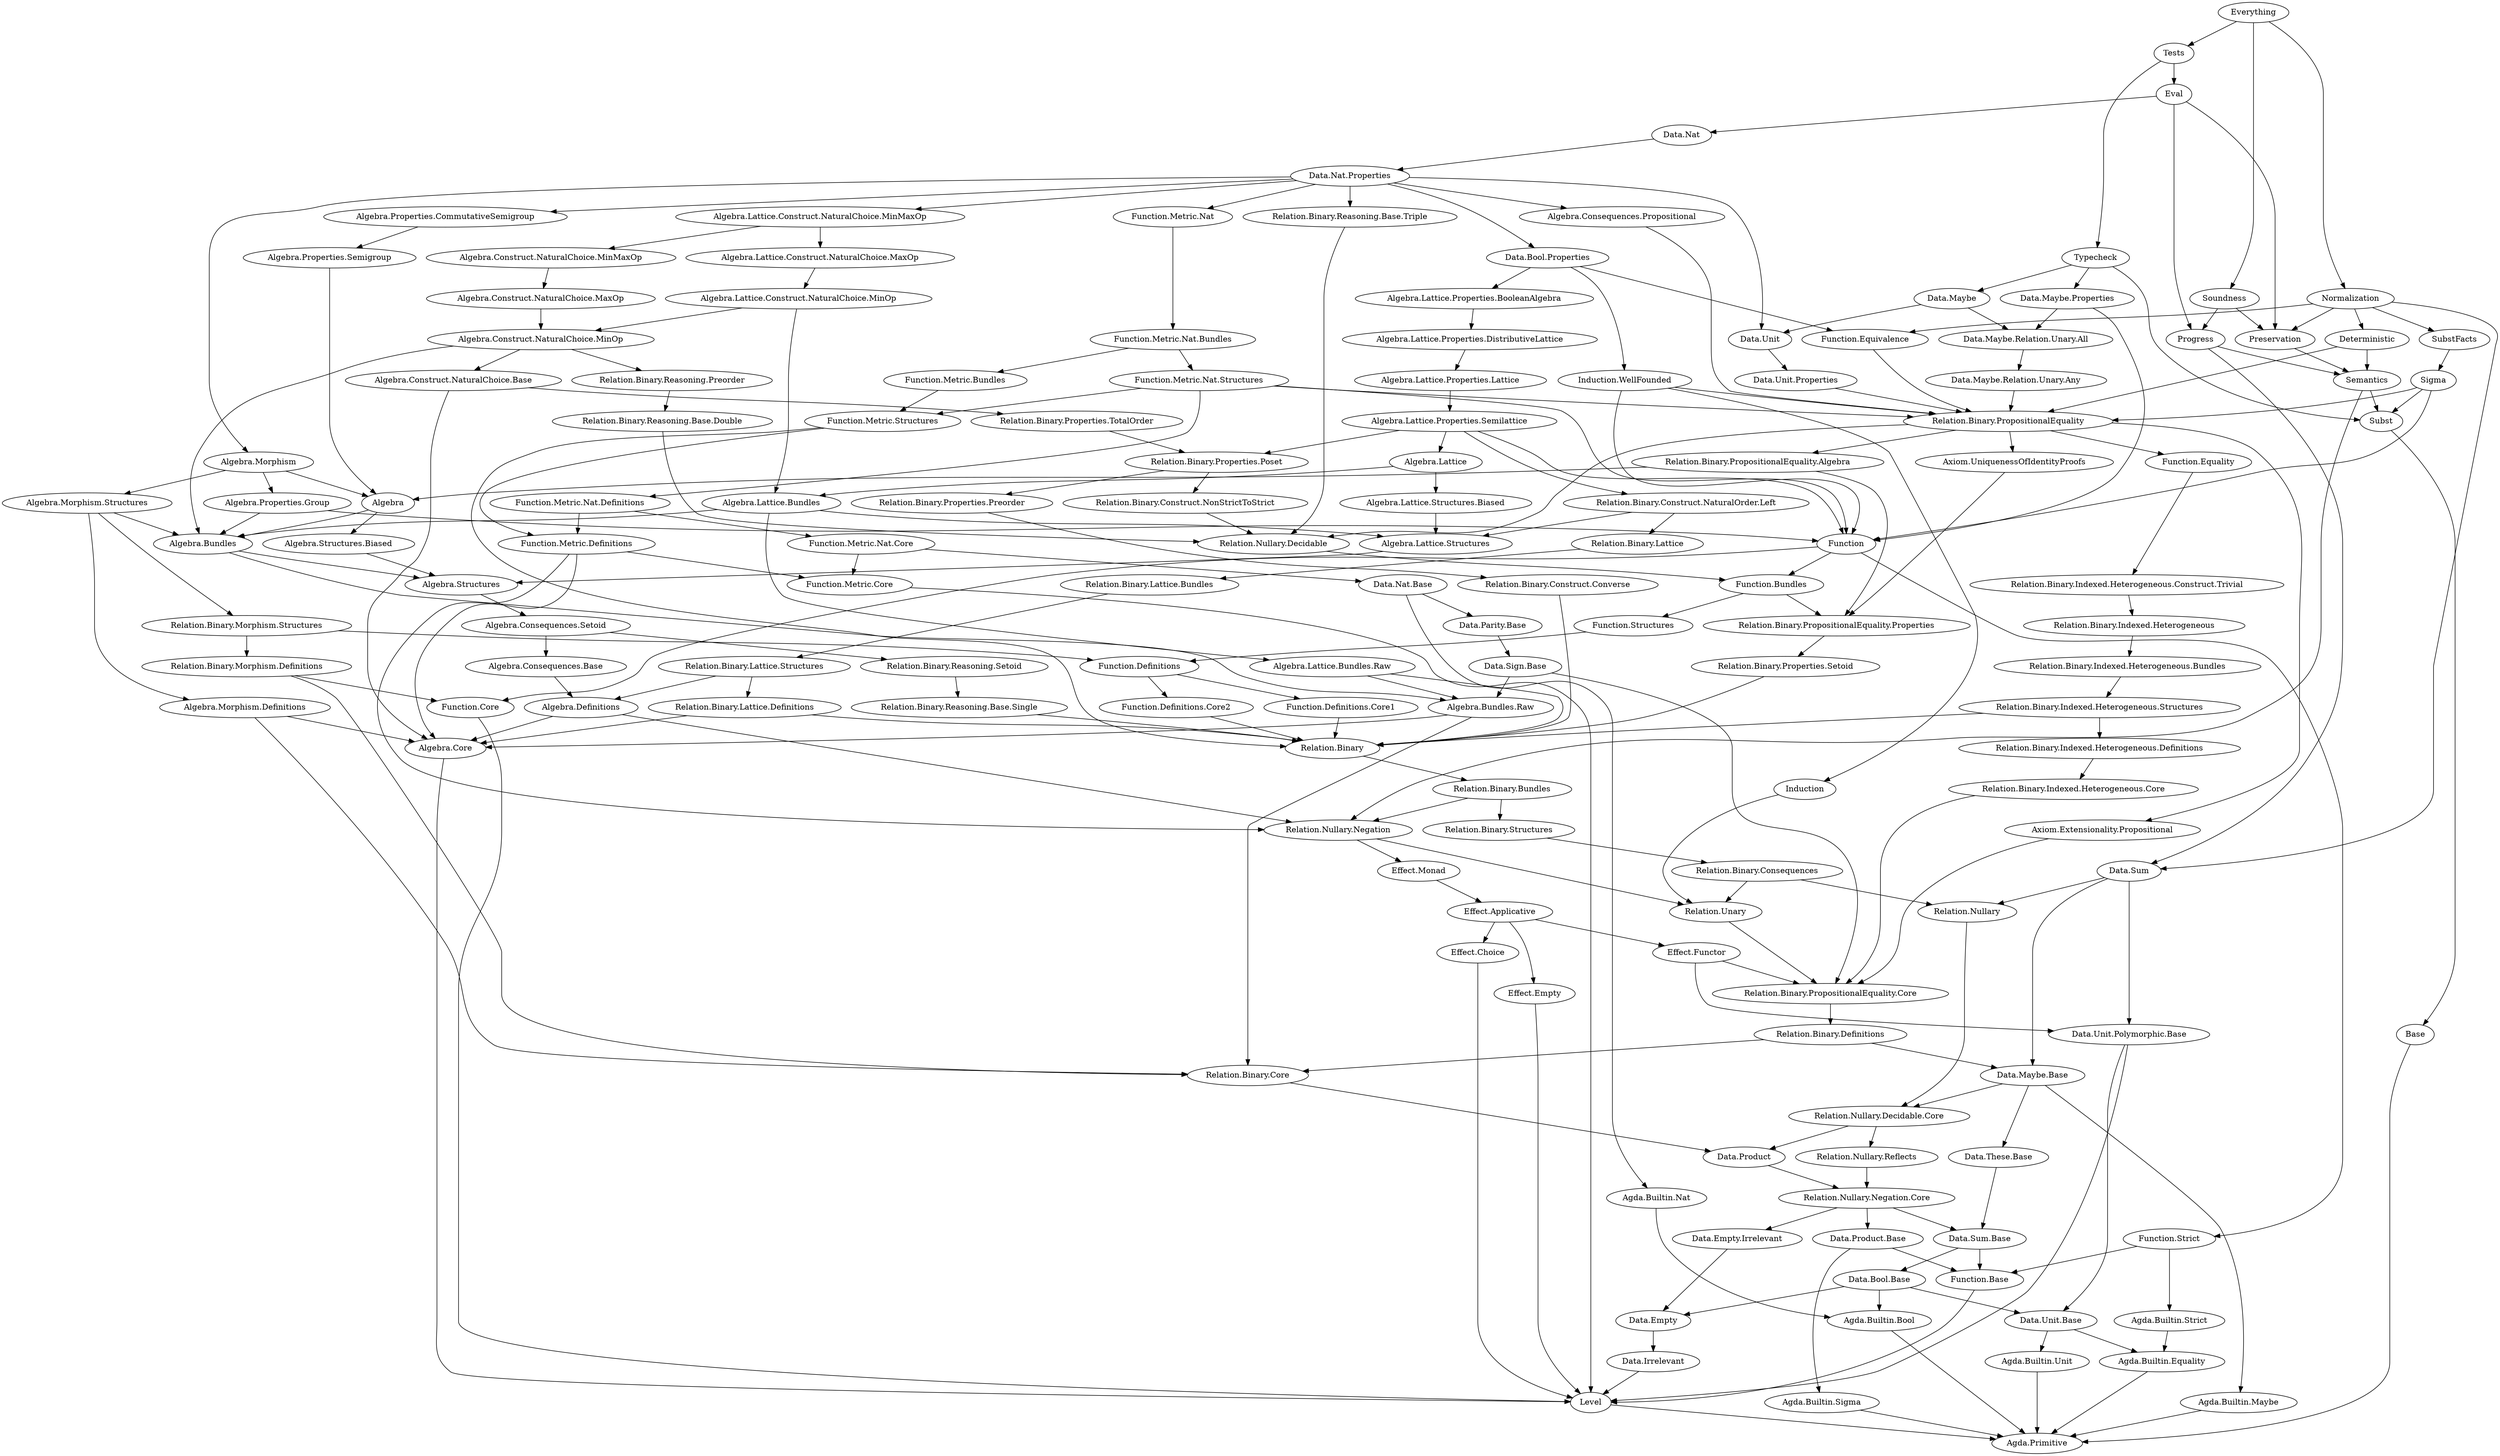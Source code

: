 digraph dependencies {
   m0[label="Data.These.Base"];
   m1[label="Algebra.Lattice.Construct.NaturalChoice.MinOp"];
   m2[label="Subst"];
   m3[label="Data.Irrelevant"];
   m4[label="Relation.Binary.Indexed.Heterogeneous.Bundles"];
   m5[label="Relation.Binary.Reasoning.Setoid"];
   m6[label="SubstFacts"];
   m7[label="Algebra.Construct.NaturalChoice.Base"];
   m8[label="Preservation"];
   m9[label="Algebra.Definitions"];
   m10[label="Agda.Builtin.Equality"];
   m11[label="Relation.Binary.Indexed.Heterogeneous"];
   m12[label="Algebra.Lattice.Structures"];
   m13[label="Algebra.Consequences.Propositional"];
   m14[label="Relation.Binary.Structures"];
   m15[label="Function.Metric.Core"];
   m16[label="Algebra"];
   m17[label="Relation.Binary.Reasoning.Base.Double"];
   m18[label="Semantics"];
   m19[label="Relation.Binary"];
   m20[label="Algebra.Structures.Biased"];
   m21[label="Relation.Nullary"];
   m22[label="Algebra.Construct.NaturalChoice.MaxOp"];
   m23[label="Data.Maybe.Relation.Unary.All"];
   m24[label="Algebra.Construct.NaturalChoice.MinOp"];
   m25[label="Function.Definitions.Core1"];
   m26[label="Algebra.Lattice.Bundles"];
   m27[label="Agda.Builtin.Bool"];
   m28[label="Function.Strict"];
   m29[label="Relation.Binary.PropositionalEquality.Algebra"];
   m30[label="Data.Sum"];
   m31[label="Relation.Binary.PropositionalEquality"];
   m32[label="Function.Definitions.Core2"];
   m33[label="Data.Unit.Properties"];
   m34[label="Function.Equivalence"];
   m35[label="Relation.Unary"];
   m36[label="Relation.Binary.Properties.TotalOrder"];
   m37[label="Relation.Binary.Properties.Poset"];
   m38[label="Relation.Binary.Lattice.Structures"];
   m39[label="Algebra.Lattice.Construct.NaturalChoice.MinMaxOp"];
   m40[label="Relation.Nullary.Reflects"];
   m41[label="Relation.Binary.Definitions"];
   m42[label="Algebra.Bundles"];
   m43[label="Relation.Binary.Morphism.Definitions"];
   m44[label="Data.Unit"];
   m45[label="Effect.Monad"];
   m46[label="Function.Equality"];
   m47[label="Relation.Binary.Indexed.Heterogeneous.Structures"];
   m48[label="Algebra.Lattice.Properties.DistributiveLattice"];
   m49[label="Relation.Binary.PropositionalEquality.Core"];
   m50[label="Algebra.Lattice"];
   m51[label="Agda.Builtin.Strict"];
   m52[label="Data.Nat.Properties"];
   m53[label="Data.Empty.Irrelevant"];
   m54[label="Data.Unit.Base"];
   m55[label="Algebra.Properties.Group"];
   m56[label="Relation.Binary.Consequences"];
   m57[label="Soundness"];
   m58[label="Progress"];
   m59[label="Effect.Empty"];
   m60[label="Algebra.Consequences.Setoid"];
   m61[label="Relation.Binary.Morphism.Structures"];
   m62[label="Function.Metric.Bundles"];
   m63[label="Relation.Binary.Indexed.Heterogeneous.Construct.Trivial"];
   m64[label="Relation.Binary.Reasoning.Base.Single"];
   m65[label="Relation.Nullary.Decidable"];
   m66[label="Relation.Binary.Properties.Preorder"];
   m67[label="Data.Parity.Base"];
   m68[label="Typecheck"];
   m69[label="Relation.Binary.Properties.Setoid"];
   m70[label="Tests"];
   m71[label="Function.Metric.Nat.Bundles"];
   m72[label="Relation.Binary.Reasoning.Base.Triple"];
   m73[label="Algebra.Morphism.Structures"];
   m74[label="Effect.Choice"];
   m75[label="Data.Maybe.Properties"];
   m76[label="Data.Sum.Base"];
   m77[label="Algebra.Lattice.Structures.Biased"];
   m78[label="Axiom.UniquenessOfIdentityProofs"];
   m79[label="Relation.Binary.Lattice"];
   m80[label="Function.Definitions"];
   m81[label="Relation.Binary.Construct.NaturalOrder.Left"];
   m82[label="Function.Base"];
   m83[label="Axiom.Extensionality.Propositional"];
   m84[label="Agda.Primitive"];
   m85[label="Deterministic"];
   m86[label="Data.Bool.Base"];
   m87[label="Algebra.Core"];
   m88[label="Base"];
   m89[label="Function.Metric.Structures"];
   m90[label="Algebra.Structures"];
   m91[label="Function.Structures"];
   m92[label="Induction.WellFounded"];
   m93[label="Induction"];
   m94[label="Relation.Binary.Lattice.Bundles"];
   m95[label="Algebra.Morphism"];
   m96[label="Algebra.Lattice.Bundles.Raw"];
   m97[label="Relation.Binary.Indexed.Heterogeneous.Core"];
   m98[label="Data.Nat.Base"];
   m99[label="Normalization"];
   m100[label="Relation.Binary.Lattice.Definitions"];
   m101[label="Algebra.Lattice.Properties.BooleanAlgebra"];
   m102[label="Relation.Binary.PropositionalEquality.Properties"];
   m103[label="Algebra.Lattice.Properties.Semilattice"];
   m104[label="Data.Maybe"];
   m105[label="Algebra.Consequences.Base"];
   m106[label="Agda.Builtin.Nat"];
   m107[label="Agda.Builtin.Unit"];
   m108[label="Relation.Nullary.Negation.Core"];
   m109[label="Algebra.Properties.Semigroup"];
   m110[label="Data.Product.Base"];
   m111[label="Algebra.Bundles.Raw"];
   m112[label="Relation.Binary.Construct.Converse"];
   m113[label="Eval"];
   m114[label="Relation.Nullary.Negation"];
   m115[label="Data.Sign.Base"];
   m116[label="Data.Nat"];
   m117[label="Data.Maybe.Base"];
   m118[label="Data.Unit.Polymorphic.Base"];
   m119[label="Sigma"];
   m120[label="Algebra.Properties.CommutativeSemigroup"];
   m121[label="Function.Metric.Nat.Definitions"];
   m122[label="Algebra.Morphism.Definitions"];
   m123[label="Everything"];
   m124[label="Function.Metric.Nat"];
   m125[label="Data.Empty"];
   m126[label="Agda.Builtin.Maybe"];
   m127[label="Function.Metric.Definitions"];
   m128[label="Agda.Builtin.Sigma"];
   m129[label="Relation.Binary.Construct.NonStrictToStrict"];
   m130[label="Effect.Functor"];
   m131[label="Relation.Binary.Bundles"];
   m132[label="Function.Bundles"];
   m133[label="Function.Core"];
   m134[label="Relation.Nullary.Decidable.Core"];
   m135[label="Relation.Binary.Reasoning.Preorder"];
   m136[label="Relation.Binary.Indexed.Heterogeneous.Definitions"];
   m137[label="Data.Product"];
   m138[label="Data.Maybe.Relation.Unary.Any"];
   m139[label="Function.Metric.Nat.Core"];
   m140[label="Data.Bool.Properties"];
   m141[label="Function"];
   m142[label="Effect.Applicative"];
   m143[label="Relation.Binary.Core"];
   m144[label="Algebra.Lattice.Properties.Lattice"];
   m145[label="Algebra.Construct.NaturalChoice.MinMaxOp"];
   m146[label="Algebra.Lattice.Construct.NaturalChoice.MaxOp"];
   m147[label="Function.Metric.Nat.Structures"];
   m148[label="Level"];
   m0 -> m76;
   m1 -> m24;
   m1 -> m26;
   m2 -> m88;
   m3 -> m148;
   m4 -> m47;
   m5 -> m64;
   m6 -> m119;
   m7 -> m36;
   m7 -> m87;
   m8 -> m18;
   m9 -> m87;
   m9 -> m114;
   m10 -> m84;
   m11 -> m4;
   m12 -> m90;
   m13 -> m31;
   m14 -> m56;
   m15 -> m148;
   m16 -> m20;
   m16 -> m42;
   m17 -> m65;
   m18 -> m2;
   m18 -> m114;
   m19 -> m131;
   m20 -> m90;
   m21 -> m134;
   m22 -> m24;
   m23 -> m138;
   m24 -> m7;
   m24 -> m42;
   m24 -> m135;
   m25 -> m19;
   m26 -> m12;
   m26 -> m42;
   m26 -> m96;
   m27 -> m84;
   m28 -> m51;
   m28 -> m82;
   m29 -> m16;
   m29 -> m102;
   m30 -> m21;
   m30 -> m117;
   m30 -> m118;
   m31 -> m29;
   m31 -> m46;
   m31 -> m65;
   m31 -> m78;
   m31 -> m83;
   m32 -> m19;
   m33 -> m31;
   m34 -> m31;
   m35 -> m49;
   m36 -> m37;
   m37 -> m66;
   m37 -> m129;
   m38 -> m9;
   m38 -> m100;
   m39 -> m145;
   m39 -> m146;
   m40 -> m108;
   m41 -> m117;
   m41 -> m143;
   m42 -> m90;
   m42 -> m111;
   m43 -> m133;
   m43 -> m143;
   m44 -> m33;
   m45 -> m142;
   m46 -> m63;
   m47 -> m19;
   m47 -> m136;
   m48 -> m144;
   m49 -> m41;
   m50 -> m26;
   m50 -> m77;
   m51 -> m10;
   m52 -> m13;
   m52 -> m39;
   m52 -> m44;
   m52 -> m72;
   m52 -> m95;
   m52 -> m120;
   m52 -> m124;
   m52 -> m140;
   m53 -> m125;
   m54 -> m10;
   m54 -> m107;
   m55 -> m42;
   m55 -> m141;
   m56 -> m21;
   m56 -> m35;
   m57 -> m8;
   m57 -> m58;
   m58 -> m18;
   m58 -> m30;
   m59 -> m148;
   m60 -> m5;
   m60 -> m105;
   m61 -> m43;
   m61 -> m80;
   m62 -> m89;
   m63 -> m11;
   m64 -> m19;
   m65 -> m132;
   m66 -> m112;
   m67 -> m115;
   m68 -> m2;
   m68 -> m75;
   m68 -> m104;
   m69 -> m19;
   m70 -> m68;
   m70 -> m113;
   m71 -> m62;
   m71 -> m147;
   m72 -> m65;
   m73 -> m42;
   m73 -> m61;
   m73 -> m122;
   m74 -> m148;
   m75 -> m23;
   m75 -> m141;
   m76 -> m82;
   m76 -> m86;
   m77 -> m12;
   m78 -> m102;
   m79 -> m94;
   m80 -> m25;
   m80 -> m32;
   m81 -> m12;
   m81 -> m79;
   m82 -> m148;
   m83 -> m49;
   m85 -> m18;
   m85 -> m31;
   m86 -> m27;
   m86 -> m54;
   m86 -> m125;
   m87 -> m148;
   m88 -> m84;
   m89 -> m19;
   m89 -> m127;
   m90 -> m60;
   m91 -> m80;
   m92 -> m31;
   m92 -> m93;
   m92 -> m141;
   m93 -> m35;
   m94 -> m38;
   m95 -> m16;
   m95 -> m55;
   m95 -> m73;
   m96 -> m19;
   m96 -> m111;
   m97 -> m49;
   m98 -> m67;
   m98 -> m106;
   m99 -> m6;
   m99 -> m8;
   m99 -> m30;
   m99 -> m34;
   m99 -> m85;
   m100 -> m19;
   m100 -> m87;
   m101 -> m48;
   m102 -> m69;
   m103 -> m37;
   m103 -> m50;
   m103 -> m81;
   m103 -> m141;
   m104 -> m23;
   m104 -> m44;
   m105 -> m9;
   m106 -> m27;
   m107 -> m84;
   m108 -> m53;
   m108 -> m76;
   m108 -> m110;
   m109 -> m16;
   m110 -> m82;
   m110 -> m128;
   m111 -> m87;
   m111 -> m143;
   m112 -> m19;
   m113 -> m8;
   m113 -> m58;
   m113 -> m116;
   m114 -> m35;
   m114 -> m45;
   m115 -> m49;
   m115 -> m111;
   m116 -> m52;
   m117 -> m0;
   m117 -> m126;
   m117 -> m134;
   m118 -> m54;
   m118 -> m148;
   m119 -> m2;
   m119 -> m31;
   m119 -> m141;
   m120 -> m109;
   m121 -> m127;
   m121 -> m139;
   m122 -> m87;
   m122 -> m143;
   m123 -> m57;
   m123 -> m70;
   m123 -> m99;
   m124 -> m71;
   m125 -> m3;
   m126 -> m84;
   m127 -> m15;
   m127 -> m87;
   m127 -> m114;
   m128 -> m84;
   m129 -> m65;
   m130 -> m49;
   m130 -> m118;
   m131 -> m14;
   m131 -> m114;
   m132 -> m91;
   m132 -> m102;
   m133 -> m148;
   m134 -> m40;
   m134 -> m137;
   m135 -> m17;
   m136 -> m97;
   m137 -> m108;
   m138 -> m31;
   m139 -> m15;
   m139 -> m98;
   m140 -> m34;
   m140 -> m92;
   m140 -> m101;
   m141 -> m28;
   m141 -> m132;
   m141 -> m133;
   m142 -> m59;
   m142 -> m74;
   m142 -> m130;
   m143 -> m137;
   m144 -> m103;
   m145 -> m22;
   m146 -> m1;
   m147 -> m31;
   m147 -> m89;
   m147 -> m121;
   m147 -> m141;
   m148 -> m84;
}
